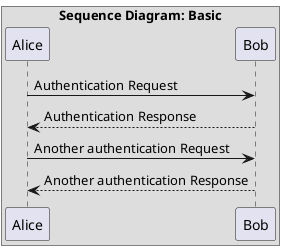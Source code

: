 @startuml

box Sequence Diagram: Basic

Alice -> Bob: Authentication Request
Bob --> Alice: Authentication Response

Alice -> Bob: Another authentication Request
Alice <-- Bob: Another authentication Response

@enduml
